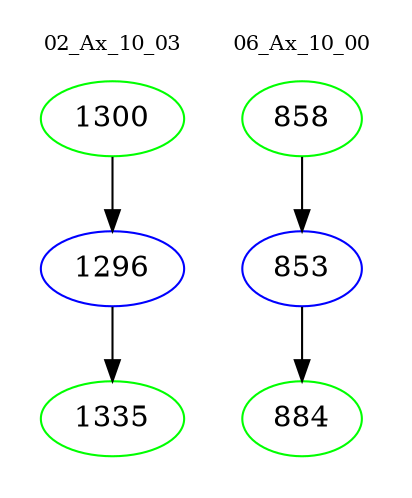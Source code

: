 digraph{
subgraph cluster_0 {
color = white
label = "02_Ax_10_03";
fontsize=10;
T0_1300 [label="1300", color="green"]
T0_1300 -> T0_1296 [color="black"]
T0_1296 [label="1296", color="blue"]
T0_1296 -> T0_1335 [color="black"]
T0_1335 [label="1335", color="green"]
}
subgraph cluster_1 {
color = white
label = "06_Ax_10_00";
fontsize=10;
T1_858 [label="858", color="green"]
T1_858 -> T1_853 [color="black"]
T1_853 [label="853", color="blue"]
T1_853 -> T1_884 [color="black"]
T1_884 [label="884", color="green"]
}
}
